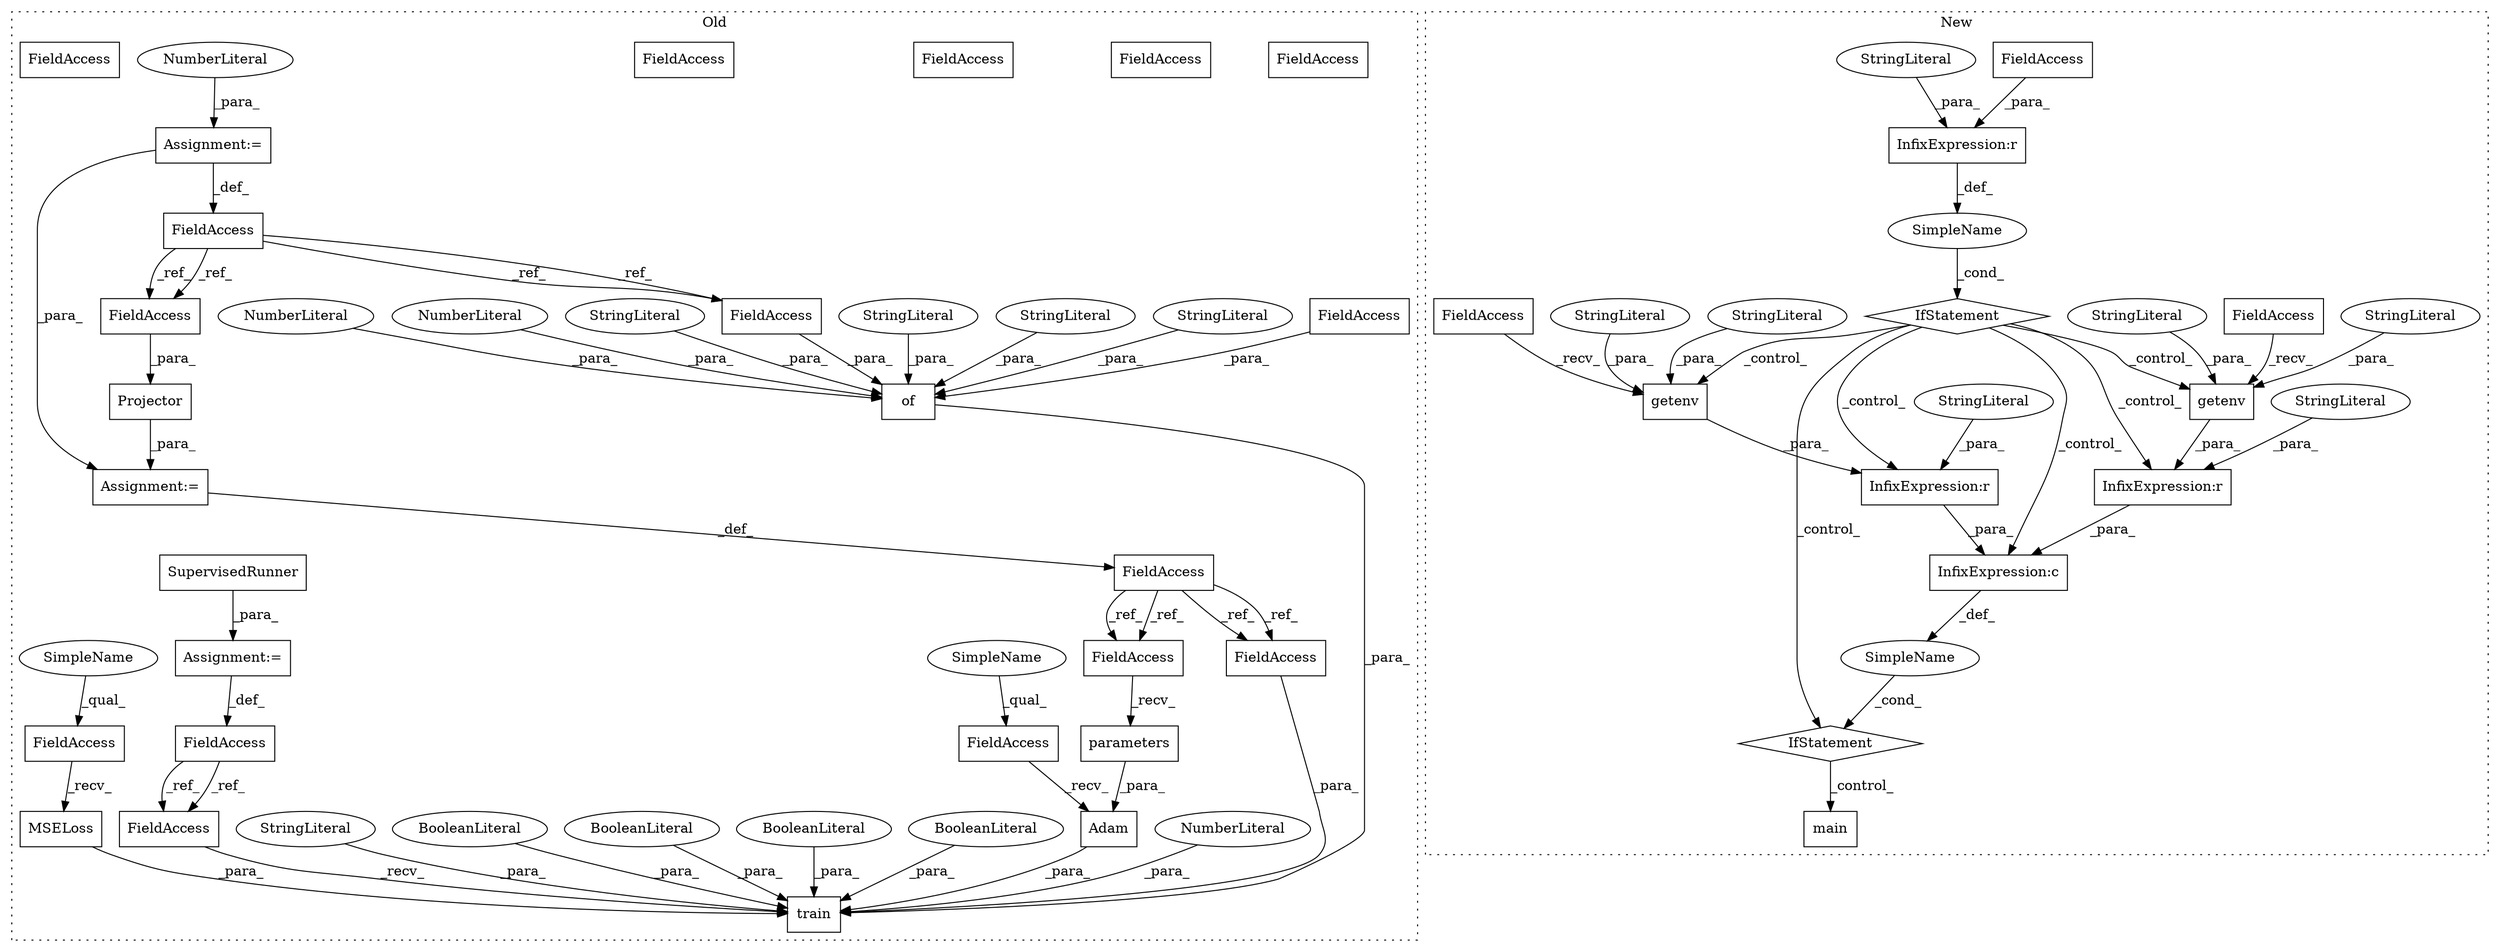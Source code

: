 digraph G {
subgraph cluster0 {
1 [label="MSELoss" a="32" s="965" l="9" shape="box"];
10 [label="FieldAccess" a="22" s="956" l="8" shape="box"];
11 [label="FieldAccess" a="22" s="975" l="11" shape="box"];
12 [label="Adam" a="32" s="987,1010" l="5,1" shape="box"];
13 [label="Projector" a="32" s="776,798" l="10,1" shape="box"];
15 [label="FieldAccess" a="22" s="749" l="12" shape="box"];
16 [label="FieldAccess" a="22" s="942" l="12" shape="box"];
17 [label="FieldAccess" a="22" s="770" l="5" shape="box"];
18 [label="FieldAccess" a="22" s="992" l="5" shape="box"];
19 [label="FieldAccess" a="22" s="786" l="12" shape="box"];
20 [label="FieldAccess" a="22" s="852" l="5" shape="box"];
21 [label="of" a="32" s="862,954" l="3,1" shape="box"];
22 [label="NumberLiteral" a="34" s="895" l="1" shape="ellipse"];
23 [label="NumberLiteral" a="34" s="878" l="2" shape="ellipse"];
24 [label="FieldAccess" a="22" s="915" l="11" shape="box"];
28 [label="parameters" a="32" s="998" l="12" shape="box"];
29 [label="StringLiteral" a="45" s="865" l="12" shape="ellipse"];
30 [label="StringLiteral" a="45" s="881" l="13" shape="ellipse"];
31 [label="StringLiteral" a="45" s="927" l="14" shape="ellipse"];
33 [label="Assignment:=" a="7" s="761" l="1" shape="box"];
34 [label="NumberLiteral" a="34" s="762" l="2" shape="ellipse"];
35 [label="StringLiteral" a="45" s="897" l="17" shape="ellipse"];
36 [label="Assignment:=" a="7" s="775" l="1" shape="box"];
45 [label="train" a="32" s="846,1058" l="6,1" shape="box"];
46 [label="NumberLiteral" a="34" s="1034" l="2" shape="ellipse"];
47 [label="SupervisedRunner" a="32" s="815" l="18" shape="box"];
48 [label="FieldAccess" a="22" s="805" l="6" shape="box"];
49 [label="FieldAccess" a="22" s="839" l="6" shape="box"];
50 [label="BooleanLiteral" a="9" s="1053" l="5" shape="ellipse"];
51 [label="BooleanLiteral" a="9" s="1047" l="5" shape="ellipse"];
52 [label="BooleanLiteral" a="9" s="1037" l="4" shape="ellipse"];
53 [label="BooleanLiteral" a="9" s="1042" l="4" shape="ellipse"];
54 [label="Assignment:=" a="7" s="811" l="1" shape="box"];
55 [label="StringLiteral" a="45" s="1012" l="21" shape="ellipse"];
56 [label="FieldAccess" a="22" s="786" l="12" shape="box"];
57 [label="FieldAccess" a="22" s="942" l="12" shape="box"];
58 [label="FieldAccess" a="22" s="992" l="5" shape="box"];
59 [label="FieldAccess" a="22" s="852" l="5" shape="box"];
60 [label="FieldAccess" a="22" s="839" l="6" shape="box"];
61 [label="SimpleName" a="42" s="956" l="5" shape="ellipse"];
62 [label="SimpleName" a="42" s="975" l="5" shape="ellipse"];
label = "Old";
style="dotted";
}
subgraph cluster1 {
2 [label="main" a="32" s="1266" l="6" shape="box"];
3 [label="SimpleName" a="42" s="" l="" shape="ellipse"];
4 [label="InfixExpression:c" a="27" s="1217" l="4" shape="box"];
5 [label="InfixExpression:r" a="27" s="1209" l="4" shape="box"];
6 [label="InfixExpression:r" a="27" s="1155" l="4" shape="box"];
7 [label="InfixExpression:r" a="27" s="1246" l="4" shape="box"];
8 [label="SimpleName" a="42" s="" l="" shape="ellipse"];
9 [label="IfStatement" a="25" s="1179,1254" l="4,2" shape="diamond"];
14 [label="FieldAccess" a="22" s="1147" l="8" shape="box"];
25 [label="IfStatement" a="25" s="1143,1169" l="4,2" shape="diamond"];
26 [label="StringLiteral" a="45" s="1159" l="10" shape="ellipse"];
27 [label="StringLiteral" a="45" s="1250" l="3" shape="ellipse"];
32 [label="StringLiteral" a="45" s="1213" l="3" shape="ellipse"];
37 [label="getenv" a="32" s="1187,1208" l="7,1" shape="box"];
38 [label="FieldAccess" a="22" s="1184" l="2" shape="box"];
39 [label="StringLiteral" a="45" s="1205" l="3" shape="ellipse"];
40 [label="StringLiteral" a="45" s="1194" l="10" shape="ellipse"];
41 [label="getenv" a="32" s="1225,1245" l="7,1" shape="box"];
42 [label="FieldAccess" a="22" s="1222" l="2" shape="box"];
43 [label="StringLiteral" a="45" s="1242" l="3" shape="ellipse"];
44 [label="StringLiteral" a="45" s="1232" l="9" shape="ellipse"];
label = "New";
style="dotted";
}
1 -> 45 [label="_para_"];
3 -> 25 [label="_cond_"];
4 -> 8 [label="_def_"];
5 -> 4 [label="_para_"];
6 -> 3 [label="_def_"];
7 -> 4 [label="_para_"];
8 -> 9 [label="_cond_"];
9 -> 2 [label="_control_"];
10 -> 1 [label="_recv_"];
11 -> 12 [label="_recv_"];
12 -> 45 [label="_para_"];
13 -> 36 [label="_para_"];
14 -> 6 [label="_para_"];
15 -> 56 [label="_ref_"];
15 -> 56 [label="_ref_"];
15 -> 57 [label="_ref_"];
15 -> 57 [label="_ref_"];
17 -> 58 [label="_ref_"];
17 -> 59 [label="_ref_"];
17 -> 58 [label="_ref_"];
17 -> 59 [label="_ref_"];
21 -> 45 [label="_para_"];
22 -> 21 [label="_para_"];
23 -> 21 [label="_para_"];
24 -> 21 [label="_para_"];
25 -> 4 [label="_control_"];
25 -> 7 [label="_control_"];
25 -> 5 [label="_control_"];
25 -> 37 [label="_control_"];
25 -> 9 [label="_control_"];
25 -> 41 [label="_control_"];
26 -> 6 [label="_para_"];
27 -> 7 [label="_para_"];
28 -> 12 [label="_para_"];
29 -> 21 [label="_para_"];
30 -> 21 [label="_para_"];
31 -> 21 [label="_para_"];
32 -> 5 [label="_para_"];
33 -> 15 [label="_def_"];
33 -> 36 [label="_para_"];
34 -> 33 [label="_para_"];
35 -> 21 [label="_para_"];
36 -> 17 [label="_def_"];
37 -> 5 [label="_para_"];
38 -> 37 [label="_recv_"];
39 -> 37 [label="_para_"];
40 -> 37 [label="_para_"];
41 -> 7 [label="_para_"];
42 -> 41 [label="_recv_"];
43 -> 41 [label="_para_"];
44 -> 41 [label="_para_"];
46 -> 45 [label="_para_"];
47 -> 54 [label="_para_"];
48 -> 60 [label="_ref_"];
48 -> 60 [label="_ref_"];
50 -> 45 [label="_para_"];
51 -> 45 [label="_para_"];
52 -> 45 [label="_para_"];
53 -> 45 [label="_para_"];
54 -> 48 [label="_def_"];
55 -> 45 [label="_para_"];
56 -> 13 [label="_para_"];
57 -> 21 [label="_para_"];
58 -> 28 [label="_recv_"];
59 -> 45 [label="_para_"];
60 -> 45 [label="_recv_"];
61 -> 10 [label="_qual_"];
62 -> 11 [label="_qual_"];
}